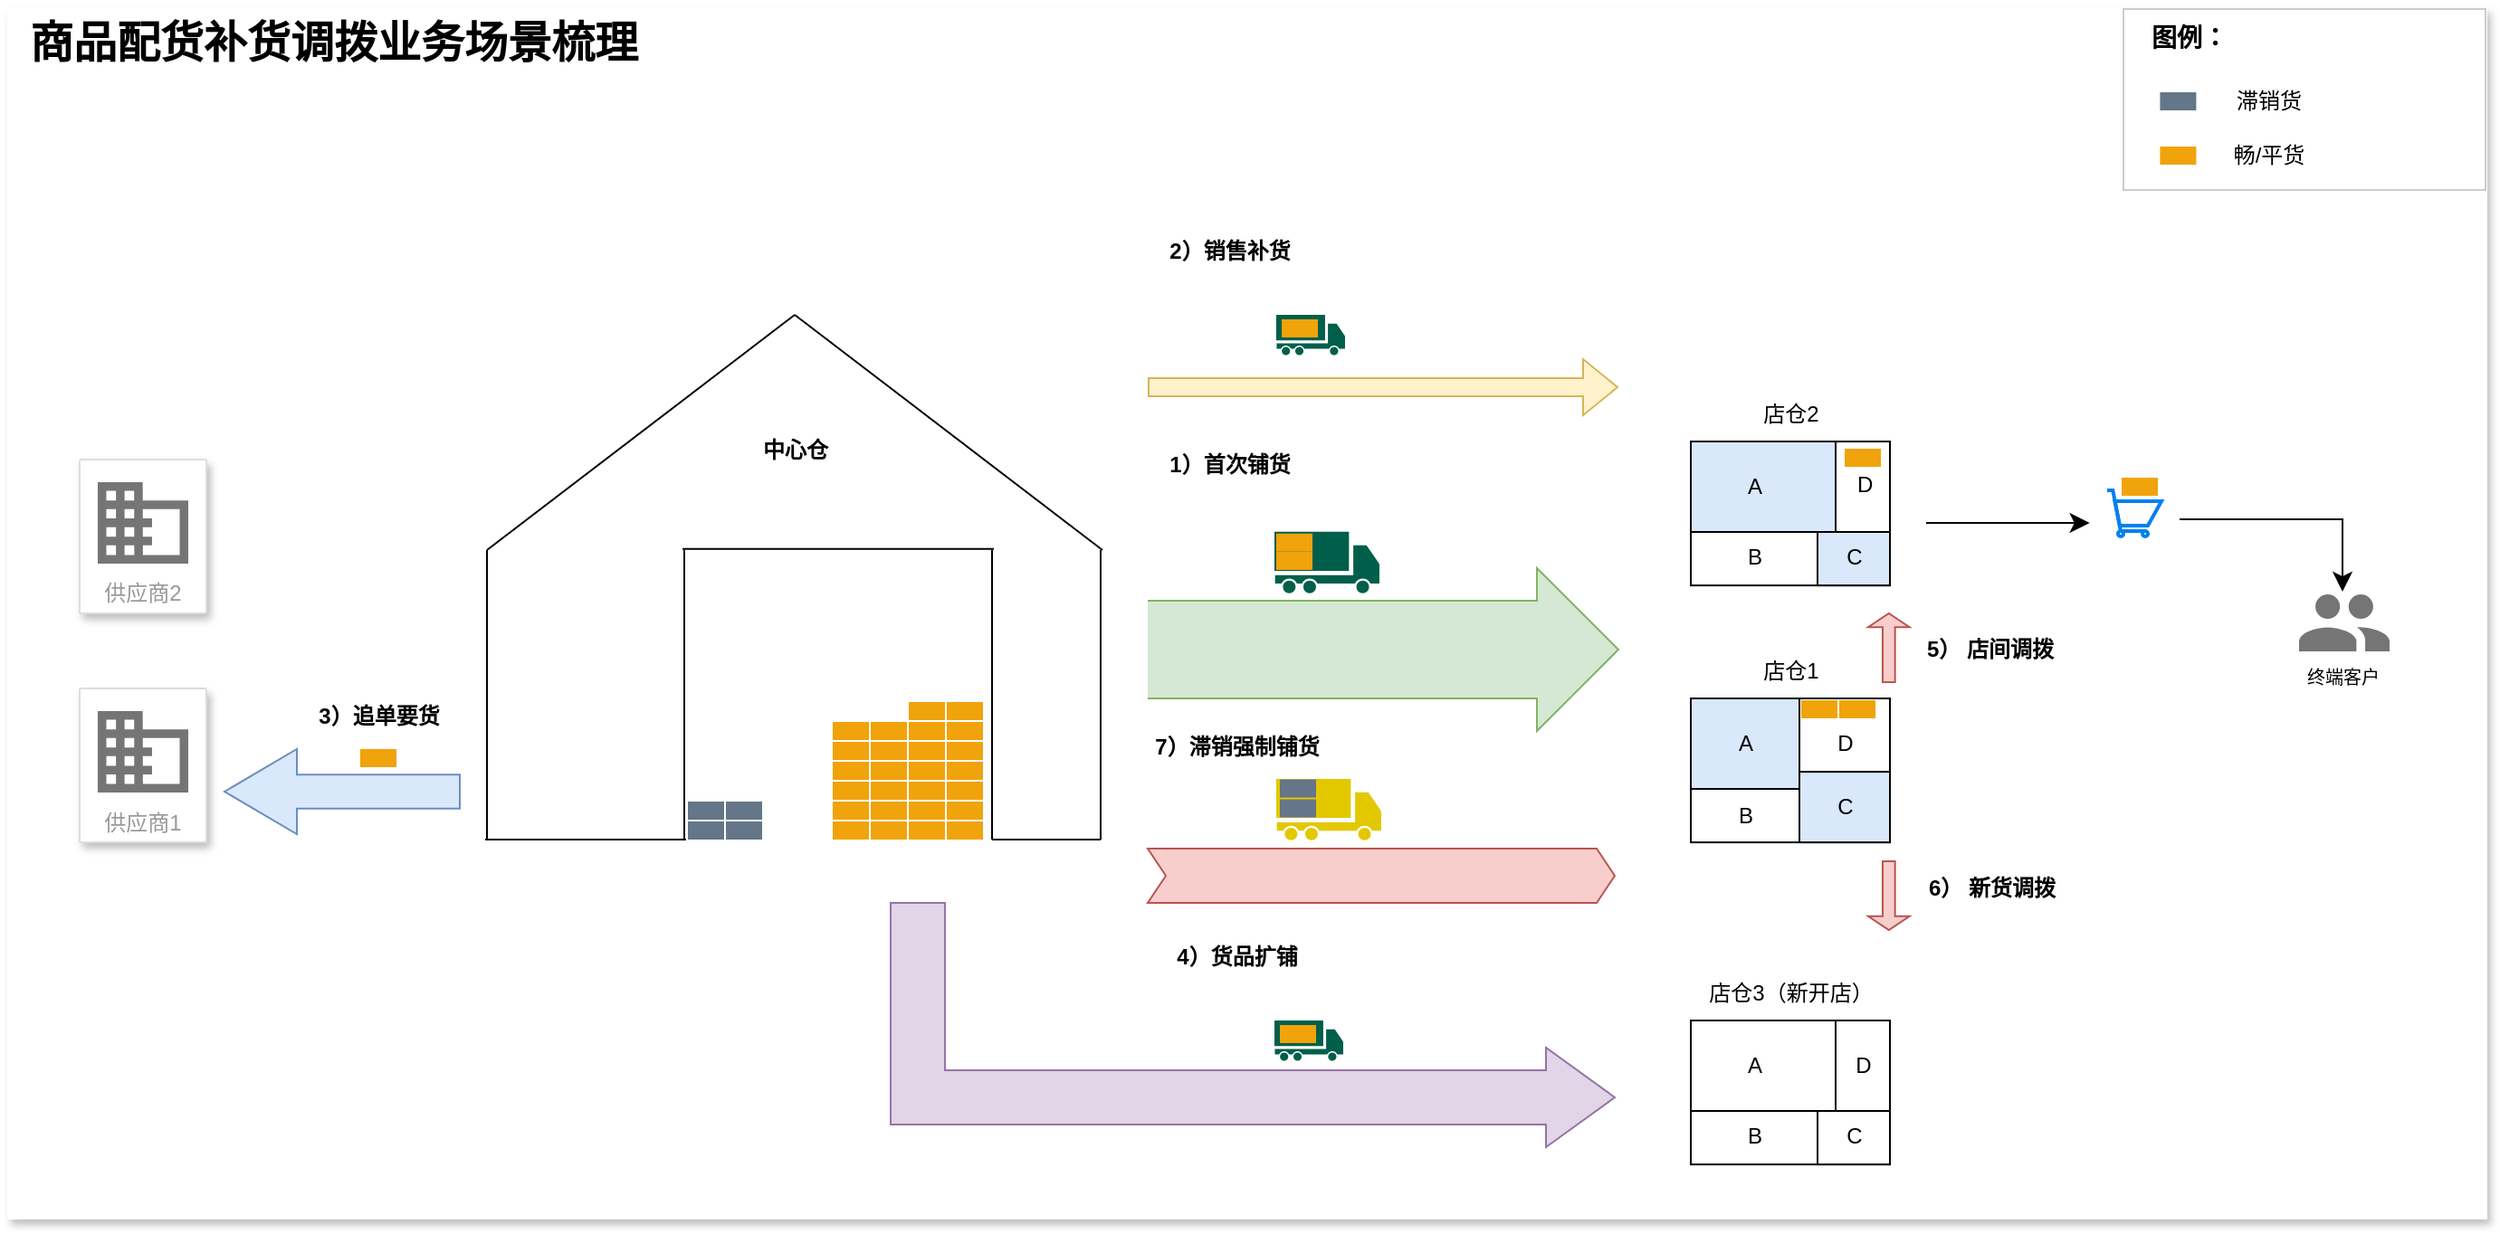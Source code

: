 <mxfile version="24.8.4">
  <diagram name="Page-1" id="MpFzQa5YHibrex7A6NPM">
    <mxGraphModel dx="2647" dy="1112" grid="1" gridSize="10" guides="1" tooltips="1" connect="1" arrows="1" fold="1" page="1" pageScale="1" pageWidth="827" pageHeight="1169" math="0" shadow="0">
      <root>
        <mxCell id="0" />
        <mxCell id="1" parent="0" />
        <mxCell id="OfV5hyoAr0dO7mrDAZno-185" value="" style="rounded=0;whiteSpace=wrap;html=1;shadow=1;strokeColor=none;" vertex="1" parent="1">
          <mxGeometry y="880" width="1370" height="670" as="geometry" />
        </mxCell>
        <mxCell id="OfV5hyoAr0dO7mrDAZno-186" value="中心仓" style="text;html=1;align=center;verticalAlign=middle;resizable=0;points=[];autosize=1;strokeColor=none;fillColor=none;fontStyle=1" vertex="1" parent="1">
          <mxGeometry x="405" y="1110" width="60" height="30" as="geometry" />
        </mxCell>
        <mxCell id="OfV5hyoAr0dO7mrDAZno-187" value="" style="group" vertex="1" connectable="0" parent="1">
          <mxGeometry x="260" y="1050" width="349" height="296" as="geometry" />
        </mxCell>
        <mxCell id="OfV5hyoAr0dO7mrDAZno-188" value="" style="endArrow=none;html=1;rounded=0;" edge="1" parent="OfV5hyoAr0dO7mrDAZno-187">
          <mxGeometry width="50" height="50" relative="1" as="geometry">
            <mxPoint x="5" y="130" as="sourcePoint" />
            <mxPoint x="175" as="targetPoint" />
          </mxGeometry>
        </mxCell>
        <mxCell id="OfV5hyoAr0dO7mrDAZno-189" value="" style="endArrow=none;html=1;rounded=0;" edge="1" parent="OfV5hyoAr0dO7mrDAZno-187">
          <mxGeometry width="50" height="50" relative="1" as="geometry">
            <mxPoint x="345" y="130" as="sourcePoint" />
            <mxPoint x="175" as="targetPoint" />
          </mxGeometry>
        </mxCell>
        <mxCell id="OfV5hyoAr0dO7mrDAZno-190" value="" style="line;strokeWidth=1;direction=south;html=1;" vertex="1" parent="OfV5hyoAr0dO7mrDAZno-187">
          <mxGeometry y="130" width="10" height="160" as="geometry" />
        </mxCell>
        <mxCell id="OfV5hyoAr0dO7mrDAZno-191" value="" style="line;strokeWidth=1;direction=south;html=1;" vertex="1" parent="OfV5hyoAr0dO7mrDAZno-187">
          <mxGeometry x="339" y="130" width="10" height="160" as="geometry" />
        </mxCell>
        <mxCell id="OfV5hyoAr0dO7mrDAZno-192" value="" style="line;strokeWidth=1;html=1;" vertex="1" parent="OfV5hyoAr0dO7mrDAZno-187">
          <mxGeometry x="4" y="285" width="111" height="10" as="geometry" />
        </mxCell>
        <mxCell id="OfV5hyoAr0dO7mrDAZno-193" value="" style="line;strokeWidth=1;direction=south;html=1;" vertex="1" parent="OfV5hyoAr0dO7mrDAZno-187">
          <mxGeometry x="109" y="130" width="10" height="160" as="geometry" />
        </mxCell>
        <mxCell id="OfV5hyoAr0dO7mrDAZno-194" value="" style="line;strokeWidth=1;html=1;" vertex="1" parent="OfV5hyoAr0dO7mrDAZno-187">
          <mxGeometry x="113" y="124" width="172" height="10.75" as="geometry" />
        </mxCell>
        <mxCell id="OfV5hyoAr0dO7mrDAZno-195" value="" style="line;strokeWidth=1;direction=south;html=1;" vertex="1" parent="OfV5hyoAr0dO7mrDAZno-187">
          <mxGeometry x="279" y="130" width="10" height="160" as="geometry" />
        </mxCell>
        <mxCell id="OfV5hyoAr0dO7mrDAZno-196" value="" style="line;strokeWidth=1;html=1;" vertex="1" parent="OfV5hyoAr0dO7mrDAZno-187">
          <mxGeometry x="284" y="285" width="60" height="10" as="geometry" />
        </mxCell>
        <mxCell id="OfV5hyoAr0dO7mrDAZno-197" value="" style="rounded=0;whiteSpace=wrap;html=1;fillColor=#f0a30a;fontColor=#000000;strokeColor=none;" vertex="1" parent="OfV5hyoAr0dO7mrDAZno-187">
          <mxGeometry x="238" y="280" width="20" height="10" as="geometry" />
        </mxCell>
        <mxCell id="OfV5hyoAr0dO7mrDAZno-198" value="" style="rounded=0;whiteSpace=wrap;html=1;fillColor=#f0a30a;fontColor=#000000;strokeColor=none;" vertex="1" parent="OfV5hyoAr0dO7mrDAZno-187">
          <mxGeometry x="259" y="280" width="20" height="10" as="geometry" />
        </mxCell>
        <mxCell id="OfV5hyoAr0dO7mrDAZno-199" value="" style="rounded=0;whiteSpace=wrap;html=1;fillColor=#f0a30a;fontColor=#000000;strokeColor=none;" vertex="1" parent="OfV5hyoAr0dO7mrDAZno-187">
          <mxGeometry x="238" y="269" width="20" height="10" as="geometry" />
        </mxCell>
        <mxCell id="OfV5hyoAr0dO7mrDAZno-200" value="" style="rounded=0;whiteSpace=wrap;html=1;fillColor=#f0a30a;fontColor=#000000;strokeColor=none;" vertex="1" parent="OfV5hyoAr0dO7mrDAZno-187">
          <mxGeometry x="259" y="269" width="20" height="10" as="geometry" />
        </mxCell>
        <mxCell id="OfV5hyoAr0dO7mrDAZno-201" value="" style="rounded=0;whiteSpace=wrap;html=1;fillColor=#f0a30a;fontColor=#000000;strokeColor=none;" vertex="1" parent="OfV5hyoAr0dO7mrDAZno-187">
          <mxGeometry x="238" y="258" width="20" height="10" as="geometry" />
        </mxCell>
        <mxCell id="OfV5hyoAr0dO7mrDAZno-202" value="" style="rounded=0;whiteSpace=wrap;html=1;fillColor=#f0a30a;fontColor=#000000;strokeColor=none;" vertex="1" parent="OfV5hyoAr0dO7mrDAZno-187">
          <mxGeometry x="259" y="258" width="20" height="10" as="geometry" />
        </mxCell>
        <mxCell id="OfV5hyoAr0dO7mrDAZno-203" value="" style="rounded=0;whiteSpace=wrap;html=1;fillColor=#f0a30a;fontColor=#000000;strokeColor=none;" vertex="1" parent="OfV5hyoAr0dO7mrDAZno-187">
          <mxGeometry x="238" y="236" width="20" height="10" as="geometry" />
        </mxCell>
        <mxCell id="OfV5hyoAr0dO7mrDAZno-204" value="" style="rounded=0;whiteSpace=wrap;html=1;fillColor=#f0a30a;fontColor=#000000;strokeColor=none;" vertex="1" parent="OfV5hyoAr0dO7mrDAZno-187">
          <mxGeometry x="259" y="236" width="20" height="10" as="geometry" />
        </mxCell>
        <mxCell id="OfV5hyoAr0dO7mrDAZno-205" value="" style="rounded=0;whiteSpace=wrap;html=1;fillColor=#f0a30a;fontColor=#000000;strokeColor=none;" vertex="1" parent="OfV5hyoAr0dO7mrDAZno-187">
          <mxGeometry x="259" y="247" width="20" height="10" as="geometry" />
        </mxCell>
        <mxCell id="OfV5hyoAr0dO7mrDAZno-206" value="" style="rounded=0;whiteSpace=wrap;html=1;fillColor=#f0a30a;fontColor=#000000;strokeColor=none;" vertex="1" parent="OfV5hyoAr0dO7mrDAZno-187">
          <mxGeometry x="238" y="247" width="20" height="10" as="geometry" />
        </mxCell>
        <mxCell id="OfV5hyoAr0dO7mrDAZno-207" value="" style="rounded=0;whiteSpace=wrap;html=1;fillColor=#f0a30a;fontColor=#000000;strokeColor=none;" vertex="1" parent="OfV5hyoAr0dO7mrDAZno-187">
          <mxGeometry x="238" y="258" width="20" height="10" as="geometry" />
        </mxCell>
        <mxCell id="OfV5hyoAr0dO7mrDAZno-208" value="" style="rounded=0;whiteSpace=wrap;html=1;fillColor=#f0a30a;fontColor=#000000;strokeColor=none;" vertex="1" parent="OfV5hyoAr0dO7mrDAZno-187">
          <mxGeometry x="259" y="258" width="20" height="10" as="geometry" />
        </mxCell>
        <mxCell id="OfV5hyoAr0dO7mrDAZno-209" value="" style="rounded=0;whiteSpace=wrap;html=1;fillColor=#647687;fontColor=#ffffff;strokeColor=none;" vertex="1" parent="OfV5hyoAr0dO7mrDAZno-187">
          <mxGeometry x="116" y="280" width="20" height="10" as="geometry" />
        </mxCell>
        <mxCell id="OfV5hyoAr0dO7mrDAZno-210" value="" style="rounded=0;whiteSpace=wrap;html=1;fillColor=#647687;fontColor=#ffffff;strokeColor=none;" vertex="1" parent="OfV5hyoAr0dO7mrDAZno-187">
          <mxGeometry x="137" y="280" width="20" height="10" as="geometry" />
        </mxCell>
        <mxCell id="OfV5hyoAr0dO7mrDAZno-211" value="" style="rounded=0;whiteSpace=wrap;html=1;fillColor=#f0a30a;fontColor=#000000;strokeColor=none;" vertex="1" parent="OfV5hyoAr0dO7mrDAZno-187">
          <mxGeometry x="238" y="225" width="20" height="10" as="geometry" />
        </mxCell>
        <mxCell id="OfV5hyoAr0dO7mrDAZno-212" value="" style="rounded=0;whiteSpace=wrap;html=1;fillColor=#f0a30a;fontColor=#000000;strokeColor=none;" vertex="1" parent="OfV5hyoAr0dO7mrDAZno-187">
          <mxGeometry x="259" y="225" width="20" height="10" as="geometry" />
        </mxCell>
        <mxCell id="OfV5hyoAr0dO7mrDAZno-213" value="" style="rounded=0;whiteSpace=wrap;html=1;fillColor=#f0a30a;fontColor=#000000;strokeColor=none;" vertex="1" parent="OfV5hyoAr0dO7mrDAZno-187">
          <mxGeometry x="196" y="280" width="20" height="10" as="geometry" />
        </mxCell>
        <mxCell id="OfV5hyoAr0dO7mrDAZno-214" value="" style="rounded=0;whiteSpace=wrap;html=1;fillColor=#f0a30a;fontColor=#000000;strokeColor=none;" vertex="1" parent="OfV5hyoAr0dO7mrDAZno-187">
          <mxGeometry x="217" y="280" width="20" height="10" as="geometry" />
        </mxCell>
        <mxCell id="OfV5hyoAr0dO7mrDAZno-215" value="" style="rounded=0;whiteSpace=wrap;html=1;fillColor=#f0a30a;fontColor=#000000;strokeColor=none;" vertex="1" parent="OfV5hyoAr0dO7mrDAZno-187">
          <mxGeometry x="217" y="269" width="20" height="10" as="geometry" />
        </mxCell>
        <mxCell id="OfV5hyoAr0dO7mrDAZno-216" value="" style="rounded=0;whiteSpace=wrap;html=1;fillColor=#f0a30a;fontColor=#000000;strokeColor=none;" vertex="1" parent="OfV5hyoAr0dO7mrDAZno-187">
          <mxGeometry x="196" y="269" width="20" height="10" as="geometry" />
        </mxCell>
        <mxCell id="OfV5hyoAr0dO7mrDAZno-217" value="" style="rounded=0;whiteSpace=wrap;html=1;fillColor=#f0a30a;fontColor=#000000;strokeColor=none;" vertex="1" parent="OfV5hyoAr0dO7mrDAZno-187">
          <mxGeometry x="196" y="258" width="20" height="10" as="geometry" />
        </mxCell>
        <mxCell id="OfV5hyoAr0dO7mrDAZno-218" value="" style="rounded=0;whiteSpace=wrap;html=1;fillColor=#f0a30a;fontColor=#000000;strokeColor=none;" vertex="1" parent="OfV5hyoAr0dO7mrDAZno-187">
          <mxGeometry x="217" y="258" width="20" height="10" as="geometry" />
        </mxCell>
        <mxCell id="OfV5hyoAr0dO7mrDAZno-219" value="" style="rounded=0;whiteSpace=wrap;html=1;fillColor=#f0a30a;fontColor=#000000;strokeColor=none;" vertex="1" parent="OfV5hyoAr0dO7mrDAZno-187">
          <mxGeometry x="217" y="247" width="20" height="10" as="geometry" />
        </mxCell>
        <mxCell id="OfV5hyoAr0dO7mrDAZno-220" value="" style="rounded=0;whiteSpace=wrap;html=1;fillColor=#f0a30a;fontColor=#000000;strokeColor=none;" vertex="1" parent="OfV5hyoAr0dO7mrDAZno-187">
          <mxGeometry x="196" y="247" width="20" height="10" as="geometry" />
        </mxCell>
        <mxCell id="OfV5hyoAr0dO7mrDAZno-221" value="" style="rounded=0;whiteSpace=wrap;html=1;fillColor=#f0a30a;fontColor=#000000;strokeColor=none;" vertex="1" parent="OfV5hyoAr0dO7mrDAZno-187">
          <mxGeometry x="196" y="236" width="20" height="10" as="geometry" />
        </mxCell>
        <mxCell id="OfV5hyoAr0dO7mrDAZno-222" value="" style="rounded=0;whiteSpace=wrap;html=1;fillColor=#f0a30a;fontColor=#000000;strokeColor=none;" vertex="1" parent="OfV5hyoAr0dO7mrDAZno-187">
          <mxGeometry x="217" y="236" width="20" height="10" as="geometry" />
        </mxCell>
        <mxCell id="OfV5hyoAr0dO7mrDAZno-223" value="" style="rounded=0;whiteSpace=wrap;html=1;fillColor=#f0a30a;fontColor=#000000;strokeColor=none;" vertex="1" parent="OfV5hyoAr0dO7mrDAZno-187">
          <mxGeometry x="217" y="225" width="20" height="10" as="geometry" />
        </mxCell>
        <mxCell id="OfV5hyoAr0dO7mrDAZno-224" value="" style="rounded=0;whiteSpace=wrap;html=1;fillColor=#f0a30a;fontColor=#000000;strokeColor=none;" vertex="1" parent="OfV5hyoAr0dO7mrDAZno-187">
          <mxGeometry x="196" y="225" width="20" height="10" as="geometry" />
        </mxCell>
        <mxCell id="OfV5hyoAr0dO7mrDAZno-225" value="" style="rounded=0;whiteSpace=wrap;html=1;fillColor=#f0a30a;fontColor=#000000;strokeColor=none;" vertex="1" parent="OfV5hyoAr0dO7mrDAZno-187">
          <mxGeometry x="238" y="214" width="20" height="10" as="geometry" />
        </mxCell>
        <mxCell id="OfV5hyoAr0dO7mrDAZno-226" value="" style="rounded=0;whiteSpace=wrap;html=1;fillColor=#f0a30a;fontColor=#000000;strokeColor=none;" vertex="1" parent="OfV5hyoAr0dO7mrDAZno-187">
          <mxGeometry x="259" y="214" width="20" height="10" as="geometry" />
        </mxCell>
        <mxCell id="OfV5hyoAr0dO7mrDAZno-227" value="" style="rounded=0;whiteSpace=wrap;html=1;fillColor=#647687;fontColor=#ffffff;strokeColor=none;" vertex="1" parent="OfV5hyoAr0dO7mrDAZno-187">
          <mxGeometry x="137" y="269" width="20" height="10" as="geometry" />
        </mxCell>
        <mxCell id="OfV5hyoAr0dO7mrDAZno-228" value="" style="rounded=0;whiteSpace=wrap;html=1;fillColor=#647687;fontColor=#ffffff;strokeColor=none;" vertex="1" parent="OfV5hyoAr0dO7mrDAZno-187">
          <mxGeometry x="116" y="269" width="20" height="10" as="geometry" />
        </mxCell>
        <mxCell id="OfV5hyoAr0dO7mrDAZno-229" value="" style="group" vertex="1" connectable="0" parent="1">
          <mxGeometry x="930" y="1120" width="120" height="79.55" as="geometry" />
        </mxCell>
        <mxCell id="OfV5hyoAr0dO7mrDAZno-230" value="" style="rounded=0;whiteSpace=wrap;html=1;" vertex="1" parent="OfV5hyoAr0dO7mrDAZno-229">
          <mxGeometry width="110" height="79.55" as="geometry" />
        </mxCell>
        <mxCell id="OfV5hyoAr0dO7mrDAZno-231" value="" style="rounded=0;whiteSpace=wrap;html=1;fillColor=#dae8fc;strokeColor=default;" vertex="1" parent="OfV5hyoAr0dO7mrDAZno-229">
          <mxGeometry width="80" height="50" as="geometry" />
        </mxCell>
        <mxCell id="OfV5hyoAr0dO7mrDAZno-232" value="" style="rounded=0;whiteSpace=wrap;html=1;fillColor=#dae8fc;strokeColor=default;" vertex="1" parent="OfV5hyoAr0dO7mrDAZno-229">
          <mxGeometry x="70" y="50" width="40" height="29.55" as="geometry" />
        </mxCell>
        <mxCell id="OfV5hyoAr0dO7mrDAZno-233" value="A" style="text;html=1;align=center;verticalAlign=middle;resizable=0;points=[];autosize=1;strokeColor=none;fillColor=none;" vertex="1" parent="OfV5hyoAr0dO7mrDAZno-229">
          <mxGeometry x="20" y="10" width="30" height="30" as="geometry" />
        </mxCell>
        <mxCell id="OfV5hyoAr0dO7mrDAZno-234" value="B" style="text;html=1;align=center;verticalAlign=middle;resizable=0;points=[];autosize=1;strokeColor=none;fillColor=none;" vertex="1" parent="OfV5hyoAr0dO7mrDAZno-229">
          <mxGeometry x="20" y="49" width="30" height="30" as="geometry" />
        </mxCell>
        <mxCell id="OfV5hyoAr0dO7mrDAZno-235" value="C" style="text;html=1;align=center;verticalAlign=middle;resizable=0;points=[];autosize=1;strokeColor=none;fillColor=none;" vertex="1" parent="OfV5hyoAr0dO7mrDAZno-229">
          <mxGeometry x="75" y="49" width="30" height="30" as="geometry" />
        </mxCell>
        <mxCell id="OfV5hyoAr0dO7mrDAZno-236" value="" style="rounded=0;whiteSpace=wrap;html=1;fillColor=#f0a30a;fontColor=#000000;strokeColor=none;" vertex="1" parent="OfV5hyoAr0dO7mrDAZno-229">
          <mxGeometry x="85" y="4" width="20" height="10" as="geometry" />
        </mxCell>
        <mxCell id="OfV5hyoAr0dO7mrDAZno-237" value="&lt;span style=&quot;color: rgb(0, 0, 0); font-family: Helvetica; font-size: 12px; font-style: normal; font-variant-ligatures: normal; font-variant-caps: normal; font-weight: 400; letter-spacing: normal; orphans: 2; text-align: center; text-indent: 0px; text-transform: none; widows: 2; word-spacing: 0px; -webkit-text-stroke-width: 0px; white-space: nowrap; text-decoration-thickness: initial; text-decoration-style: initial; text-decoration-color: initial; float: none; display: inline !important;&quot;&gt;D&lt;/span&gt;" style="text;whiteSpace=wrap;html=1;" vertex="1" parent="OfV5hyoAr0dO7mrDAZno-229">
          <mxGeometry x="90" y="10" width="10" height="30" as="geometry" />
        </mxCell>
        <mxCell id="OfV5hyoAr0dO7mrDAZno-238" value="" style="group" vertex="1" connectable="0" parent="1">
          <mxGeometry x="930" y="1262" width="110" height="79.55" as="geometry" />
        </mxCell>
        <mxCell id="OfV5hyoAr0dO7mrDAZno-239" value="" style="rounded=0;whiteSpace=wrap;html=1;" vertex="1" parent="OfV5hyoAr0dO7mrDAZno-238">
          <mxGeometry width="110" height="79.55" as="geometry" />
        </mxCell>
        <mxCell id="OfV5hyoAr0dO7mrDAZno-240" value="" style="rounded=0;whiteSpace=wrap;html=1;fillColor=#dae8fc;strokeColor=default;" vertex="1" parent="OfV5hyoAr0dO7mrDAZno-238">
          <mxGeometry width="60" height="50" as="geometry" />
        </mxCell>
        <mxCell id="OfV5hyoAr0dO7mrDAZno-241" value="" style="rounded=0;whiteSpace=wrap;html=1;fillColor=#dae8fc;strokeColor=default;" vertex="1" parent="OfV5hyoAr0dO7mrDAZno-238">
          <mxGeometry x="60" y="40.55" width="50" height="39" as="geometry" />
        </mxCell>
        <mxCell id="OfV5hyoAr0dO7mrDAZno-242" value="A" style="text;html=1;align=center;verticalAlign=middle;resizable=0;points=[];autosize=1;strokeColor=none;fillColor=none;" vertex="1" parent="OfV5hyoAr0dO7mrDAZno-238">
          <mxGeometry x="15" y="10" width="30" height="30" as="geometry" />
        </mxCell>
        <mxCell id="OfV5hyoAr0dO7mrDAZno-243" value="B" style="text;html=1;align=center;verticalAlign=middle;resizable=0;points=[];autosize=1;strokeColor=none;fillColor=none;" vertex="1" parent="OfV5hyoAr0dO7mrDAZno-238">
          <mxGeometry x="15" y="49.55" width="30" height="30" as="geometry" />
        </mxCell>
        <mxCell id="OfV5hyoAr0dO7mrDAZno-244" value="C" style="text;html=1;align=center;verticalAlign=middle;resizable=0;points=[];autosize=1;strokeColor=none;fillColor=none;" vertex="1" parent="OfV5hyoAr0dO7mrDAZno-238">
          <mxGeometry x="70" y="44.5" width="30" height="30" as="geometry" />
        </mxCell>
        <mxCell id="OfV5hyoAr0dO7mrDAZno-245" value="D" style="text;html=1;align=center;verticalAlign=middle;resizable=0;points=[];autosize=1;strokeColor=none;fillColor=none;" vertex="1" parent="OfV5hyoAr0dO7mrDAZno-238">
          <mxGeometry x="70" y="10" width="30" height="30" as="geometry" />
        </mxCell>
        <mxCell id="OfV5hyoAr0dO7mrDAZno-246" value="" style="rounded=0;whiteSpace=wrap;html=1;fillColor=#f0a30a;fontColor=#000000;strokeColor=none;" vertex="1" parent="OfV5hyoAr0dO7mrDAZno-238">
          <mxGeometry x="61" y="1" width="20" height="10" as="geometry" />
        </mxCell>
        <mxCell id="OfV5hyoAr0dO7mrDAZno-247" value="" style="rounded=0;whiteSpace=wrap;html=1;fillColor=#f0a30a;fontColor=#000000;strokeColor=none;" vertex="1" parent="OfV5hyoAr0dO7mrDAZno-238">
          <mxGeometry x="82" y="1" width="20" height="10" as="geometry" />
        </mxCell>
        <mxCell id="OfV5hyoAr0dO7mrDAZno-248" value="" style="verticalLabelPosition=bottom;shadow=0;dashed=0;align=center;html=1;verticalAlign=top;shape=mxgraph.electrical.transmission.straightBus;flipV=1;flipH=1;direction=south;fillColor=#d5e8d4;strokeColor=#82b366;" vertex="1" parent="1">
          <mxGeometry x="630" y="1190" width="260" height="90" as="geometry" />
        </mxCell>
        <mxCell id="OfV5hyoAr0dO7mrDAZno-249" value="供应商1" style="strokeColor=#dddddd;shadow=1;strokeWidth=1;rounded=1;absoluteArcSize=1;arcSize=2;labelPosition=center;verticalLabelPosition=middle;align=center;verticalAlign=bottom;spacingLeft=0;fontColor=#999999;fontSize=12;whiteSpace=wrap;spacingBottom=2;html=1;" vertex="1" parent="1">
          <mxGeometry x="40" y="1256.55" width="70" height="85" as="geometry" />
        </mxCell>
        <mxCell id="OfV5hyoAr0dO7mrDAZno-250" value="" style="sketch=0;dashed=0;connectable=0;html=1;fillColor=#757575;strokeColor=none;shape=mxgraph.gcp2.database;part=1;" vertex="1" parent="OfV5hyoAr0dO7mrDAZno-249">
          <mxGeometry x="0.5" width="50" height="45" relative="1" as="geometry">
            <mxPoint x="-25" y="12.5" as="offset" />
          </mxGeometry>
        </mxCell>
        <mxCell id="OfV5hyoAr0dO7mrDAZno-251" value="供应商2" style="strokeColor=#dddddd;shadow=1;strokeWidth=1;rounded=1;absoluteArcSize=1;arcSize=2;labelPosition=center;verticalLabelPosition=middle;align=center;verticalAlign=bottom;spacingLeft=0;fontColor=#999999;fontSize=12;whiteSpace=wrap;spacingBottom=2;html=1;" vertex="1" parent="1">
          <mxGeometry x="40" y="1130" width="70" height="85" as="geometry" />
        </mxCell>
        <mxCell id="OfV5hyoAr0dO7mrDAZno-252" value="" style="sketch=0;dashed=0;connectable=0;html=1;fillColor=#757575;strokeColor=none;shape=mxgraph.gcp2.database;part=1;" vertex="1" parent="OfV5hyoAr0dO7mrDAZno-251">
          <mxGeometry x="0.5" width="50" height="45" relative="1" as="geometry">
            <mxPoint x="-25" y="12.5" as="offset" />
          </mxGeometry>
        </mxCell>
        <mxCell id="OfV5hyoAr0dO7mrDAZno-253" value="1）首次铺货" style="text;html=1;align=center;verticalAlign=middle;resizable=0;points=[];autosize=1;strokeColor=none;fillColor=none;fontStyle=1" vertex="1" parent="1">
          <mxGeometry x="630" y="1118" width="90" height="30" as="geometry" />
        </mxCell>
        <mxCell id="OfV5hyoAr0dO7mrDAZno-254" value="" style="sketch=0;pointerEvents=1;shadow=0;dashed=0;html=1;strokeColor=none;fillColor=#005F4B;labelPosition=center;verticalLabelPosition=bottom;verticalAlign=top;align=center;outlineConnect=0;shape=mxgraph.veeam2.transport;" vertex="1" parent="1">
          <mxGeometry x="700" y="1169.89" width="58" height="35.11" as="geometry" />
        </mxCell>
        <mxCell id="OfV5hyoAr0dO7mrDAZno-255" value="" style="rounded=0;whiteSpace=wrap;html=1;fillColor=#f0a30a;fontColor=#000000;strokeColor=none;" vertex="1" parent="1">
          <mxGeometry x="701" y="1170.89" width="20" height="10" as="geometry" />
        </mxCell>
        <mxCell id="OfV5hyoAr0dO7mrDAZno-256" value="" style="rounded=0;whiteSpace=wrap;html=1;fillColor=#f0a30a;fontColor=#000000;strokeColor=none;" vertex="1" parent="1">
          <mxGeometry x="701" y="1181" width="20" height="10" as="geometry" />
        </mxCell>
        <mxCell id="OfV5hyoAr0dO7mrDAZno-257" value="店仓1" style="text;html=1;align=center;verticalAlign=middle;resizable=0;points=[];autosize=1;strokeColor=none;fillColor=none;" vertex="1" parent="1">
          <mxGeometry x="960" y="1232" width="50" height="30" as="geometry" />
        </mxCell>
        <mxCell id="OfV5hyoAr0dO7mrDAZno-258" value="店仓2" style="text;html=1;align=center;verticalAlign=middle;resizable=0;points=[];autosize=1;strokeColor=none;fillColor=none;" vertex="1" parent="1">
          <mxGeometry x="960" y="1090" width="50" height="30" as="geometry" />
        </mxCell>
        <mxCell id="OfV5hyoAr0dO7mrDAZno-259" value="" style="group" vertex="1" connectable="0" parent="1">
          <mxGeometry x="930" y="1440" width="110" height="79.55" as="geometry" />
        </mxCell>
        <mxCell id="OfV5hyoAr0dO7mrDAZno-260" value="" style="rounded=0;whiteSpace=wrap;html=1;" vertex="1" parent="OfV5hyoAr0dO7mrDAZno-259">
          <mxGeometry width="110" height="79.55" as="geometry" />
        </mxCell>
        <mxCell id="OfV5hyoAr0dO7mrDAZno-261" value="" style="rounded=0;whiteSpace=wrap;html=1;" vertex="1" parent="OfV5hyoAr0dO7mrDAZno-259">
          <mxGeometry width="80" height="50" as="geometry" />
        </mxCell>
        <mxCell id="OfV5hyoAr0dO7mrDAZno-262" value="" style="rounded=0;whiteSpace=wrap;html=1;" vertex="1" parent="OfV5hyoAr0dO7mrDAZno-259">
          <mxGeometry x="70" y="50" width="40" height="29.55" as="geometry" />
        </mxCell>
        <mxCell id="OfV5hyoAr0dO7mrDAZno-263" value="A" style="text;html=1;align=center;verticalAlign=middle;resizable=0;points=[];autosize=1;strokeColor=none;fillColor=none;" vertex="1" parent="OfV5hyoAr0dO7mrDAZno-259">
          <mxGeometry x="20" y="10" width="30" height="30" as="geometry" />
        </mxCell>
        <mxCell id="OfV5hyoAr0dO7mrDAZno-264" value="B" style="text;html=1;align=center;verticalAlign=middle;resizable=0;points=[];autosize=1;strokeColor=none;fillColor=none;" vertex="1" parent="OfV5hyoAr0dO7mrDAZno-259">
          <mxGeometry x="20" y="49" width="30" height="30" as="geometry" />
        </mxCell>
        <mxCell id="OfV5hyoAr0dO7mrDAZno-265" value="C" style="text;html=1;align=center;verticalAlign=middle;resizable=0;points=[];autosize=1;strokeColor=none;fillColor=none;" vertex="1" parent="OfV5hyoAr0dO7mrDAZno-259">
          <mxGeometry x="75" y="49" width="30" height="30" as="geometry" />
        </mxCell>
        <mxCell id="OfV5hyoAr0dO7mrDAZno-266" value="D" style="text;html=1;align=center;verticalAlign=middle;resizable=0;points=[];autosize=1;strokeColor=none;fillColor=none;" vertex="1" parent="OfV5hyoAr0dO7mrDAZno-259">
          <mxGeometry x="80" y="10" width="30" height="30" as="geometry" />
        </mxCell>
        <mxCell id="OfV5hyoAr0dO7mrDAZno-267" value="店仓3（新开店）" style="text;html=1;align=center;verticalAlign=middle;resizable=0;points=[];autosize=1;strokeColor=none;fillColor=none;" vertex="1" parent="1">
          <mxGeometry x="930" y="1410" width="110" height="30" as="geometry" />
        </mxCell>
        <mxCell id="OfV5hyoAr0dO7mrDAZno-268" value="" style="sketch=0;pointerEvents=1;shadow=0;dashed=0;html=1;strokeColor=none;fillColor=#005F4B;labelPosition=center;verticalLabelPosition=bottom;verticalAlign=top;align=center;outlineConnect=0;shape=mxgraph.veeam2.transport;" vertex="1" parent="1">
          <mxGeometry x="701" y="1050" width="38" height="23" as="geometry" />
        </mxCell>
        <mxCell id="OfV5hyoAr0dO7mrDAZno-269" value="" style="shape=flexArrow;endArrow=classic;html=1;rounded=0;fillColor=#fff2cc;strokeColor=#d6b656;" edge="1" parent="1">
          <mxGeometry width="50" height="50" relative="1" as="geometry">
            <mxPoint x="630" y="1090" as="sourcePoint" />
            <mxPoint x="890" y="1090" as="targetPoint" />
          </mxGeometry>
        </mxCell>
        <mxCell id="OfV5hyoAr0dO7mrDAZno-270" value="" style="rounded=0;whiteSpace=wrap;html=1;fillColor=#f0a30a;fontColor=#000000;strokeColor=none;" vertex="1" parent="1">
          <mxGeometry x="704" y="1052.5" width="20" height="10" as="geometry" />
        </mxCell>
        <mxCell id="OfV5hyoAr0dO7mrDAZno-271" value="2）销售补货" style="text;html=1;align=center;verticalAlign=middle;resizable=0;points=[];autosize=1;strokeColor=none;fillColor=none;fontStyle=1" vertex="1" parent="1">
          <mxGeometry x="630" y="1000" width="90" height="30" as="geometry" />
        </mxCell>
        <mxCell id="OfV5hyoAr0dO7mrDAZno-272" value="" style="html=1;shadow=0;dashed=0;align=center;verticalAlign=middle;shape=mxgraph.arrows2.arrow;dy=0.6;dx=40;flipH=1;notch=0;fillColor=#dae8fc;strokeColor=#6c8ebf;" vertex="1" parent="1">
          <mxGeometry x="120" y="1290" width="130" height="47" as="geometry" />
        </mxCell>
        <mxCell id="OfV5hyoAr0dO7mrDAZno-273" value="3）追单要货" style="text;html=1;align=center;verticalAlign=middle;resizable=0;points=[];autosize=1;strokeColor=none;fillColor=none;fontStyle=1" vertex="1" parent="1">
          <mxGeometry x="160" y="1257" width="90" height="30" as="geometry" />
        </mxCell>
        <mxCell id="OfV5hyoAr0dO7mrDAZno-274" value="" style="group" vertex="1" connectable="0" parent="1">
          <mxGeometry x="1260" y="1204.55" width="60" height="59.95" as="geometry" />
        </mxCell>
        <mxCell id="OfV5hyoAr0dO7mrDAZno-275" value="" style="sketch=0;dashed=0;connectable=0;html=1;fillColor=#757575;strokeColor=none;shape=mxgraph.gcp2.users;part=1;" vertex="1" parent="OfV5hyoAr0dO7mrDAZno-274">
          <mxGeometry x="6" width="50" height="31.5" as="geometry" />
        </mxCell>
        <mxCell id="OfV5hyoAr0dO7mrDAZno-276" value="&lt;font style=&quot;font-size: 10px;&quot;&gt;终端客户&lt;/font&gt;" style="text;html=1;align=center;verticalAlign=middle;resizable=0;points=[];autosize=1;strokeColor=none;fillColor=none;" vertex="1" parent="OfV5hyoAr0dO7mrDAZno-274">
          <mxGeometry y="29.95" width="60" height="30" as="geometry" />
        </mxCell>
        <mxCell id="OfV5hyoAr0dO7mrDAZno-277" value="" style="group" vertex="1" connectable="0" parent="1">
          <mxGeometry x="1160" y="1140" width="30" height="32.5" as="geometry" />
        </mxCell>
        <mxCell id="OfV5hyoAr0dO7mrDAZno-278" value="" style="html=1;verticalLabelPosition=bottom;align=center;labelBackgroundColor=#ffffff;verticalAlign=top;strokeWidth=2;strokeColor=#0080F0;shadow=0;dashed=0;shape=mxgraph.ios7.icons.shopping_cart;" vertex="1" parent="OfV5hyoAr0dO7mrDAZno-277">
          <mxGeometry y="7" width="30" height="25.5" as="geometry" />
        </mxCell>
        <mxCell id="OfV5hyoAr0dO7mrDAZno-279" value="" style="rounded=0;whiteSpace=wrap;html=1;fillColor=#f0a30a;fontColor=#000000;strokeColor=none;" vertex="1" parent="OfV5hyoAr0dO7mrDAZno-277">
          <mxGeometry x="8" width="20" height="10" as="geometry" />
        </mxCell>
        <mxCell id="OfV5hyoAr0dO7mrDAZno-280" value="" style="edgeStyle=elbowEdgeStyle;elbow=vertical;endArrow=classic;html=1;curved=0;rounded=0;endSize=8;startSize=8;" edge="1" parent="1">
          <mxGeometry width="50" height="50" relative="1" as="geometry">
            <mxPoint x="1060" y="1165" as="sourcePoint" />
            <mxPoint x="1150.33" y="1164.893" as="targetPoint" />
          </mxGeometry>
        </mxCell>
        <mxCell id="OfV5hyoAr0dO7mrDAZno-281" value="" style="edgeStyle=elbowEdgeStyle;elbow=vertical;endArrow=classic;html=1;curved=0;rounded=0;endSize=8;startSize=8;" edge="1" parent="1">
          <mxGeometry width="50" height="50" relative="1" as="geometry">
            <mxPoint x="1200" y="1163" as="sourcePoint" />
            <mxPoint x="1290" y="1203" as="targetPoint" />
            <Array as="points">
              <mxPoint x="1280" y="1163" />
            </Array>
          </mxGeometry>
        </mxCell>
        <mxCell id="OfV5hyoAr0dO7mrDAZno-282" value="" style="shape=singleArrow;direction=north;whiteSpace=wrap;html=1;flipV=0;fillColor=#f8cecc;strokeColor=#b85450;" vertex="1" parent="1">
          <mxGeometry x="1028" y="1215" width="22.8" height="38" as="geometry" />
        </mxCell>
        <mxCell id="OfV5hyoAr0dO7mrDAZno-283" value="&lt;b&gt;5） 店间调拨&lt;/b&gt;" style="text;html=1;align=center;verticalAlign=middle;resizable=0;points=[];autosize=1;strokeColor=none;fillColor=none;" vertex="1" parent="1">
          <mxGeometry x="1050" y="1220" width="90" height="30" as="geometry" />
        </mxCell>
        <mxCell id="OfV5hyoAr0dO7mrDAZno-284" value="" style="rounded=0;whiteSpace=wrap;html=1;fillColor=#f0a30a;fontColor=#000000;strokeColor=none;" vertex="1" parent="1">
          <mxGeometry x="195" y="1290" width="20" height="10" as="geometry" />
        </mxCell>
        <mxCell id="OfV5hyoAr0dO7mrDAZno-285" value="" style="html=1;shadow=0;dashed=0;align=center;verticalAlign=middle;shape=mxgraph.arrows2.bendArrow;dy=15;dx=38;notch=0;arrowHead=55;rounded=0;direction=west;flipH=1;flipV=0;fillColor=#e1d5e7;strokeColor=#9673a6;" vertex="1" parent="1">
          <mxGeometry x="488" y="1375" width="400" height="135" as="geometry" />
        </mxCell>
        <mxCell id="OfV5hyoAr0dO7mrDAZno-286" value="4）货品扩铺" style="text;html=1;align=center;verticalAlign=middle;resizable=0;points=[];autosize=1;strokeColor=none;fillColor=none;fontStyle=1" vertex="1" parent="1">
          <mxGeometry x="634" y="1390" width="90" height="30" as="geometry" />
        </mxCell>
        <mxCell id="OfV5hyoAr0dO7mrDAZno-287" value="" style="sketch=0;pointerEvents=1;shadow=0;dashed=0;html=1;strokeColor=none;fillColor=#005F4B;labelPosition=center;verticalLabelPosition=bottom;verticalAlign=top;align=center;outlineConnect=0;shape=mxgraph.veeam2.transport;" vertex="1" parent="1">
          <mxGeometry x="700" y="1440" width="38" height="23" as="geometry" />
        </mxCell>
        <mxCell id="OfV5hyoAr0dO7mrDAZno-288" value="" style="rounded=0;whiteSpace=wrap;html=1;fillColor=#f0a30a;fontColor=#000000;strokeColor=none;" vertex="1" parent="1">
          <mxGeometry x="703" y="1442.5" width="20" height="10" as="geometry" />
        </mxCell>
        <mxCell id="OfV5hyoAr0dO7mrDAZno-289" value="" style="shape=singleArrow;direction=north;whiteSpace=wrap;html=1;flipV=1;fillColor=#f8cecc;strokeColor=#b85450;" vertex="1" parent="1">
          <mxGeometry x="1028" y="1352" width="22.8" height="38" as="geometry" />
        </mxCell>
        <mxCell id="OfV5hyoAr0dO7mrDAZno-290" value="&lt;b&gt;6） 新货调拨&lt;/b&gt;" style="text;html=1;align=center;verticalAlign=middle;resizable=0;points=[];autosize=1;strokeColor=none;fillColor=none;" vertex="1" parent="1">
          <mxGeometry x="1050.8" y="1352" width="90" height="30" as="geometry" />
        </mxCell>
        <mxCell id="OfV5hyoAr0dO7mrDAZno-291" value="" style="html=1;shadow=0;dashed=0;align=center;verticalAlign=middle;shape=mxgraph.arrows2.arrow;dy=0;dx=10;notch=10;fillColor=#f8cecc;strokeColor=#b85450;" vertex="1" parent="1">
          <mxGeometry x="630" y="1345" width="258" height="30" as="geometry" />
        </mxCell>
        <mxCell id="OfV5hyoAr0dO7mrDAZno-292" value="7）滞销强制铺货" style="text;html=1;align=center;verticalAlign=middle;resizable=0;points=[];autosize=1;strokeColor=none;fillColor=none;fontStyle=1" vertex="1" parent="1">
          <mxGeometry x="624" y="1273.77" width="110" height="30" as="geometry" />
        </mxCell>
        <mxCell id="OfV5hyoAr0dO7mrDAZno-293" value="" style="sketch=0;pointerEvents=1;shadow=0;dashed=0;html=1;strokeColor=#B09500;fillColor=#e3c800;labelPosition=center;verticalLabelPosition=bottom;verticalAlign=top;align=center;outlineConnect=0;shape=mxgraph.veeam2.transport;fontColor=#000000;" vertex="1" parent="1">
          <mxGeometry x="701" y="1306.44" width="58" height="35.11" as="geometry" />
        </mxCell>
        <mxCell id="OfV5hyoAr0dO7mrDAZno-294" value="" style="rounded=0;whiteSpace=wrap;html=1;fillColor=#647687;fontColor=#ffffff;strokeColor=none;" vertex="1" parent="1">
          <mxGeometry x="703" y="1317.77" width="20" height="10" as="geometry" />
        </mxCell>
        <mxCell id="OfV5hyoAr0dO7mrDAZno-295" value="" style="rounded=0;whiteSpace=wrap;html=1;fillColor=#647687;fontColor=#ffffff;strokeColor=none;" vertex="1" parent="1">
          <mxGeometry x="703" y="1306.77" width="20" height="10" as="geometry" />
        </mxCell>
        <mxCell id="OfV5hyoAr0dO7mrDAZno-296" value="商品配货补货调拨业务场景梳理" style="text;html=1;align=center;verticalAlign=middle;resizable=0;points=[];autosize=1;strokeColor=none;fillColor=none;fontSize=24;fontStyle=1" vertex="1" parent="1">
          <mxGeometry y="880" width="360" height="40" as="geometry" />
        </mxCell>
        <mxCell id="OfV5hyoAr0dO7mrDAZno-297" value="" style="rounded=0;whiteSpace=wrap;html=1;strokeColor=#CCCCCC;" vertex="1" parent="1">
          <mxGeometry x="1169" y="881" width="200" height="100" as="geometry" />
        </mxCell>
        <mxCell id="OfV5hyoAr0dO7mrDAZno-298" value="图例：" style="text;html=1;align=center;verticalAlign=middle;resizable=0;points=[];autosize=1;strokeColor=none;fillColor=none;fontSize=14;fontStyle=1" vertex="1" parent="1">
          <mxGeometry x="1170" y="882" width="70" height="30" as="geometry" />
        </mxCell>
        <mxCell id="OfV5hyoAr0dO7mrDAZno-301" value="" style="rounded=0;whiteSpace=wrap;html=1;fillColor=#647687;fontColor=#ffffff;strokeColor=none;" vertex="1" parent="1">
          <mxGeometry x="1189.2" y="927" width="20" height="10" as="geometry" />
        </mxCell>
        <mxCell id="OfV5hyoAr0dO7mrDAZno-302" value="滞销货" style="text;html=1;align=center;verticalAlign=middle;resizable=0;points=[];autosize=1;strokeColor=none;fillColor=none;" vertex="1" parent="1">
          <mxGeometry x="1219.2" y="917" width="60" height="30" as="geometry" />
        </mxCell>
        <mxCell id="OfV5hyoAr0dO7mrDAZno-303" value="" style="rounded=0;whiteSpace=wrap;html=1;fillColor=#f0a30a;fontColor=#000000;strokeColor=none;" vertex="1" parent="1">
          <mxGeometry x="1189.2" y="957" width="20" height="10" as="geometry" />
        </mxCell>
        <mxCell id="OfV5hyoAr0dO7mrDAZno-304" value="畅/平货" style="text;html=1;align=center;verticalAlign=middle;resizable=0;points=[];autosize=1;strokeColor=none;fillColor=none;" vertex="1" parent="1">
          <mxGeometry x="1219.2" y="947" width="60" height="30" as="geometry" />
        </mxCell>
      </root>
    </mxGraphModel>
  </diagram>
</mxfile>
